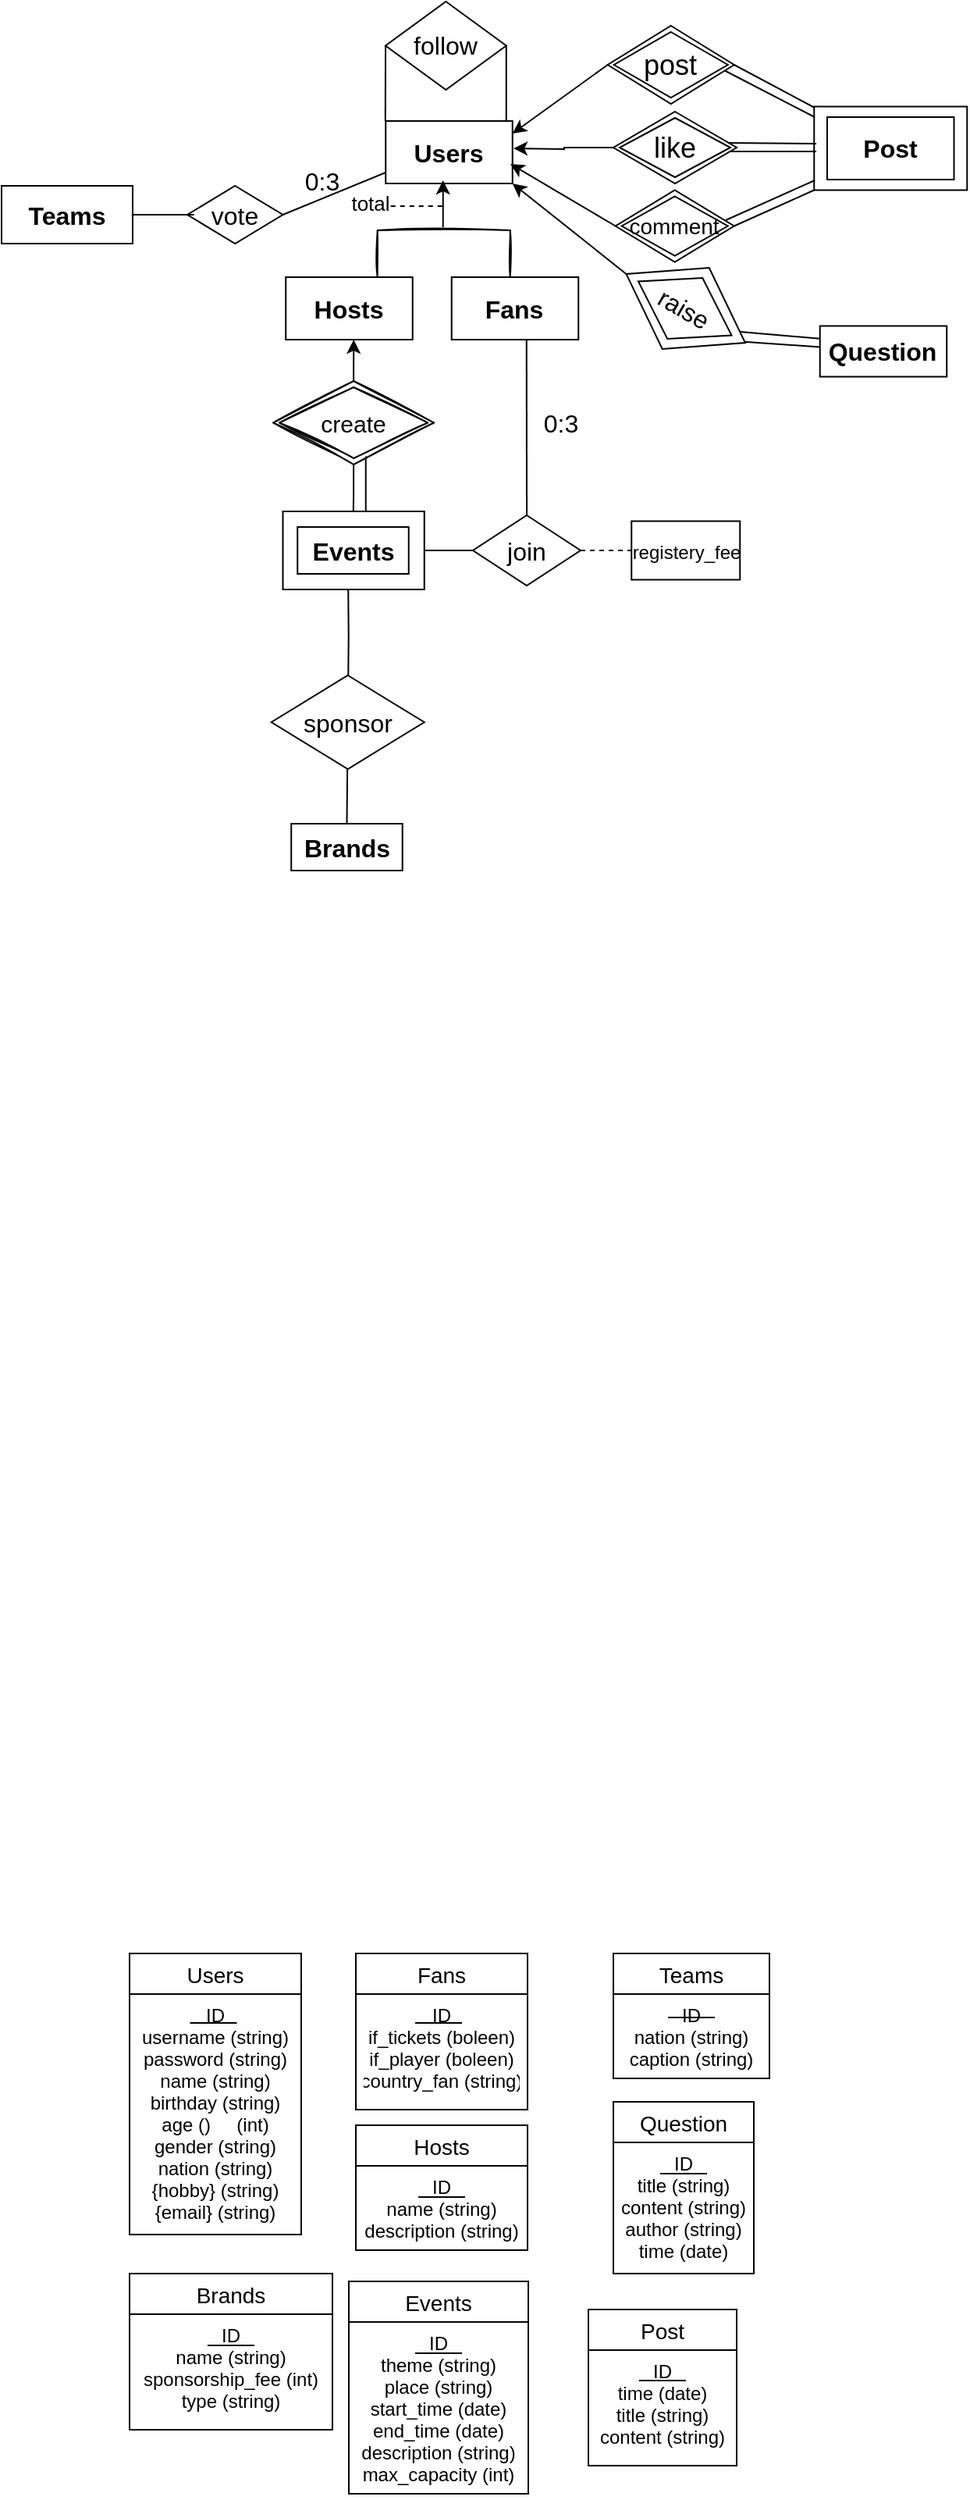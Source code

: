 <mxfile version="20.3.6" type="github">
  <diagram id="R2lEEEUBdFMjLlhIrx00" name="Page-1">
    <mxGraphModel dx="2886" dy="1657" grid="0" gridSize="10" guides="1" tooltips="1" connect="1" arrows="1" fold="1" page="1" pageScale="1" pageWidth="850" pageHeight="1100" math="0" shadow="0" extFonts="Permanent Marker^https://fonts.googleapis.com/css?family=Permanent+Marker">
      <root>
        <mxCell id="0" />
        <mxCell id="1" parent="0" />
        <mxCell id="TgfO3DaoS5tFxl0CVbs7-1" value="" style="rounded=0;whiteSpace=wrap;html=1;" vertex="1" parent="1">
          <mxGeometry x="-1091.37" y="-1022.75" width="98" height="53.5" as="geometry" />
        </mxCell>
        <mxCell id="2HxDNWxX9x-t6P_iHvOr-3" style="edgeStyle=orthogonalEdgeStyle;rounded=0;orthogonalLoop=1;jettySize=auto;html=1;" parent="1" source="sm-JpirICVqM3WR0F_5m-94" target="sm-JpirICVqM3WR0F_5m-95" edge="1">
          <mxGeometry relative="1" as="geometry" />
        </mxCell>
        <mxCell id="sm-JpirICVqM3WR0F_5m-149" value="" style="endArrow=none;html=1;rounded=0;fontSize=16;exitX=0.934;exitY=0.536;exitDx=0;exitDy=0;exitPerimeter=0;" parent="1" source="sm-JpirICVqM3WR0F_5m-153" target="sm-JpirICVqM3WR0F_5m-120" edge="1">
          <mxGeometry width="50" height="50" relative="1" as="geometry">
            <mxPoint x="-1114.38" y="-848.5" as="sourcePoint" />
            <mxPoint x="-1019.88" y="-847.25" as="targetPoint" />
          </mxGeometry>
        </mxCell>
        <mxCell id="sm-JpirICVqM3WR0F_5m-163" value="" style="endArrow=none;html=1;rounded=0;fontSize=16;entryX=0;entryY=0.75;entryDx=0;entryDy=0;exitX=0.5;exitY=0;exitDx=0;exitDy=0;" parent="1" source="sm-JpirICVqM3WR0F_5m-106" edge="1">
          <mxGeometry width="50" height="50" relative="1" as="geometry">
            <mxPoint x="-1431.13" y="-681" as="sourcePoint" />
            <mxPoint x="-1389.87" y="-713.5" as="targetPoint" />
            <Array as="points">
              <mxPoint x="-1389.63" y="-683.5" />
            </Array>
          </mxGeometry>
        </mxCell>
        <mxCell id="sm-JpirICVqM3WR0F_5m-157" value="" style="endArrow=none;html=1;rounded=0;fontSize=16;entryX=0.5;entryY=0;entryDx=0;entryDy=0;" parent="1" target="sm-JpirICVqM3WR0F_5m-97" edge="1">
          <mxGeometry width="50" height="50" relative="1" as="geometry">
            <mxPoint x="-1275.63" y="-875.5" as="sourcePoint" />
            <mxPoint x="-1278.133" y="-793.5" as="targetPoint" />
          </mxGeometry>
        </mxCell>
        <mxCell id="sm-JpirICVqM3WR0F_5m-156" value="" style="endArrow=none;html=1;rounded=0;fontSize=16;" parent="1" source="sm-JpirICVqM3WR0F_5m-95" edge="1">
          <mxGeometry width="50" height="50" relative="1" as="geometry">
            <mxPoint x="-1342.13" y="-743.5" as="sourcePoint" />
            <mxPoint x="-1288.63" y="-738.5" as="targetPoint" />
          </mxGeometry>
        </mxCell>
        <mxCell id="sm-JpirICVqM3WR0F_5m-155" value="" style="endArrow=none;html=1;rounded=0;fontSize=16;entryX=0.614;entryY=1.083;entryDx=0;entryDy=0;entryPerimeter=0;" parent="1" target="sm-JpirICVqM3WR0F_5m-95" edge="1">
          <mxGeometry width="50" height="50" relative="1" as="geometry">
            <mxPoint x="-1378.63" y="-803.5" as="sourcePoint" />
            <mxPoint x="-1297.88" y="-843.5" as="targetPoint" />
          </mxGeometry>
        </mxCell>
        <mxCell id="sm-JpirICVqM3WR0F_5m-152" value="" style="endArrow=classic;html=1;rounded=0;fontSize=16;exitX=0;exitY=0.5;exitDx=0;exitDy=0;entryX=1;entryY=1;entryDx=0;entryDy=0;" parent="1" source="sm-JpirICVqM3WR0F_5m-153" target="sm-JpirICVqM3WR0F_5m-85" edge="1">
          <mxGeometry width="50" height="50" relative="1" as="geometry">
            <mxPoint x="-1168.63" y="-880.5" as="sourcePoint" />
            <mxPoint x="-1288.63" y="-973.5" as="targetPoint" />
          </mxGeometry>
        </mxCell>
        <mxCell id="sm-JpirICVqM3WR0F_5m-153" value="" style="shape=rhombus;perimeter=rhombusPerimeter;whiteSpace=wrap;html=1;align=center;fontSize=16;rotation=30;" parent="1" vertex="1">
          <mxGeometry x="-1217.63" y="-923.5" width="88" height="60" as="geometry" />
        </mxCell>
        <mxCell id="sm-JpirICVqM3WR0F_5m-147" value="" style="endArrow=none;html=1;rounded=0;fontSize=16;exitX=1;exitY=0.5;exitDx=0;exitDy=0;entryX=0;entryY=1;entryDx=0;entryDy=0;" parent="1" source="TgfO3DaoS5tFxl0CVbs7-4" target="TgfO3DaoS5tFxl0CVbs7-1" edge="1">
          <mxGeometry width="50" height="50" relative="1" as="geometry">
            <mxPoint x="-1141.13" y="-949.5" as="sourcePoint" />
            <mxPoint x="-1095" y="-971" as="targetPoint" />
          </mxGeometry>
        </mxCell>
        <mxCell id="sm-JpirICVqM3WR0F_5m-139" value="" style="endArrow=none;html=1;rounded=0;fontSize=16;exitX=1;exitY=0.5;exitDx=0;exitDy=0;" parent="1" source="TgfO3DaoS5tFxl0CVbs7-2" edge="1">
          <mxGeometry width="50" height="50" relative="1" as="geometry">
            <mxPoint x="-1182.63" y="-1073.5" as="sourcePoint" />
            <mxPoint x="-1091" y="-1022" as="targetPoint" />
          </mxGeometry>
        </mxCell>
        <mxCell id="sm-JpirICVqM3WR0F_5m-140" value="" style="endArrow=none;html=1;rounded=0;fontSize=16;" parent="1" edge="1">
          <mxGeometry width="50" height="50" relative="1" as="geometry">
            <mxPoint x="-1151" y="-1047" as="sourcePoint" />
            <mxPoint x="-1091" y="-1016" as="targetPoint" />
          </mxGeometry>
        </mxCell>
        <mxCell id="sm-JpirICVqM3WR0F_5m-127" value="" style="endArrow=none;html=1;rounded=0;exitX=1;exitY=0.5;exitDx=0;exitDy=0;" parent="1" source="sm-JpirICVqM3WR0F_5m-115" edge="1">
          <mxGeometry relative="1" as="geometry">
            <mxPoint x="-1384.63" y="-1055.5" as="sourcePoint" />
            <mxPoint x="-1288.63" y="-1013.5" as="targetPoint" />
            <Array as="points" />
          </mxGeometry>
        </mxCell>
        <mxCell id="sm-JpirICVqM3WR0F_5m-123" value="" style="endArrow=none;html=1;rounded=0;fontSize=16;exitX=1;exitY=0.5;exitDx=0;exitDy=0;" parent="1" source="sm-JpirICVqM3WR0F_5m-110" edge="1">
          <mxGeometry width="50" height="50" relative="1" as="geometry">
            <mxPoint x="-1448.63" y="-953.5" as="sourcePoint" />
            <mxPoint x="-1358.63" y="-983.5" as="targetPoint" />
          </mxGeometry>
        </mxCell>
        <mxCell id="sm-JpirICVqM3WR0F_5m-96" value="" style="rounded=0;whiteSpace=wrap;html=1;" parent="1" vertex="1">
          <mxGeometry x="-1431.75" y="-763.5" width="90.62" height="50" as="geometry" />
        </mxCell>
        <mxCell id="sm-JpirICVqM3WR0F_5m-69" value="" style="resizable=0;html=1;align=right;verticalAlign=bottom;rounded=0;glass=0;sketch=1;fontSize=17;" parent="1" connectable="0" vertex="1">
          <mxGeometry x="-1380.63" y="-960.496" as="geometry" />
        </mxCell>
        <mxCell id="sm-JpirICVqM3WR0F_5m-84" value="" style="endArrow=none;html=1;rounded=0;entryX=0.917;entryY=0;entryDx=0;entryDy=0;entryPerimeter=0;exitX=0;exitY=0.5;exitDx=0;exitDy=0;" parent="1" source="sm-JpirICVqM3WR0F_5m-115" edge="1">
          <mxGeometry relative="1" as="geometry">
            <mxPoint x="-1366.13" y="-1073" as="sourcePoint" />
            <mxPoint x="-1366.1" y="-1013.5" as="targetPoint" />
          </mxGeometry>
        </mxCell>
        <mxCell id="sm-JpirICVqM3WR0F_5m-85" value="&lt;font style=&quot;font-size: 16px;&quot;&gt;&lt;b&gt;Users&lt;/b&gt;&lt;/font&gt;" style="rounded=0;whiteSpace=wrap;html=1;" parent="1" vertex="1">
          <mxGeometry x="-1365.88" y="-1013.5" width="81.25" height="40" as="geometry" />
        </mxCell>
        <mxCell id="sm-JpirICVqM3WR0F_5m-88" value="" style="shape=partialRectangle;whiteSpace=wrap;html=1;bottom=1;right=1;left=1;top=0;fillColor=none;routingCenterX=-0.5;rounded=0;glass=0;sketch=1;fontSize=12;rotation=-180;" parent="1" vertex="1">
          <mxGeometry x="-1371.13" y="-943.5" width="85" height="30" as="geometry" />
        </mxCell>
        <mxCell id="sm-JpirICVqM3WR0F_5m-91" value="" style="endArrow=classic;html=1;rounded=0;fontSize=16;" parent="1" edge="1">
          <mxGeometry width="50" height="50" relative="1" as="geometry">
            <mxPoint x="-1329.13" y="-945.5" as="sourcePoint" />
            <mxPoint x="-1329.13" y="-975.5" as="targetPoint" />
          </mxGeometry>
        </mxCell>
        <mxCell id="sm-JpirICVqM3WR0F_5m-92" value="&lt;font style=&quot;font-size: 16px;&quot;&gt;&lt;b&gt;Hosts&lt;/b&gt;&lt;/font&gt;" style="rounded=0;whiteSpace=wrap;html=1;" parent="1" vertex="1">
          <mxGeometry x="-1429.88" y="-913.5" width="81.25" height="40" as="geometry" />
        </mxCell>
        <mxCell id="sm-JpirICVqM3WR0F_5m-93" value="&lt;font style=&quot;font-size: 16px;&quot;&gt;&lt;b&gt;Fans&lt;/b&gt;&lt;/font&gt;" style="rounded=0;whiteSpace=wrap;html=1;" parent="1" vertex="1">
          <mxGeometry x="-1323.63" y="-913.5" width="81.25" height="40" as="geometry" />
        </mxCell>
        <mxCell id="2HxDNWxX9x-t6P_iHvOr-2" style="edgeStyle=orthogonalEdgeStyle;rounded=0;orthogonalLoop=1;jettySize=auto;html=1;exitX=0.5;exitY=0;exitDx=0;exitDy=0;" parent="1" source="sm-JpirICVqM3WR0F_5m-94" edge="1">
          <mxGeometry relative="1" as="geometry">
            <mxPoint x="-1386.63" y="-873.5" as="targetPoint" />
            <Array as="points">
              <mxPoint x="-1386.63" y="-873.5" />
            </Array>
          </mxGeometry>
        </mxCell>
        <mxCell id="sm-JpirICVqM3WR0F_5m-94" value="create" style="shape=rhombus;double=1;perimeter=rhombusPerimeter;whiteSpace=wrap;html=1;align=center;rounded=0;glass=0;sketch=1;fontSize=15;" parent="1" vertex="1">
          <mxGeometry x="-1438" y="-847" width="103.12" height="53.5" as="geometry" />
        </mxCell>
        <mxCell id="sm-JpirICVqM3WR0F_5m-95" value="&lt;font style=&quot;font-size: 16px;&quot;&gt;&lt;b&gt;Events&lt;/b&gt;&lt;/font&gt;" style="rounded=0;whiteSpace=wrap;html=1;" parent="1" vertex="1">
          <mxGeometry x="-1422.38" y="-753.5" width="71.25" height="30" as="geometry" />
        </mxCell>
        <mxCell id="sm-JpirICVqM3WR0F_5m-97" value="join" style="shape=rhombus;perimeter=rhombusPerimeter;whiteSpace=wrap;html=1;align=center;fontSize=16;" parent="1" vertex="1">
          <mxGeometry x="-1310" y="-761" width="69" height="45" as="geometry" />
        </mxCell>
        <mxCell id="sm-JpirICVqM3WR0F_5m-105" value="sponsor" style="shape=rhombus;perimeter=rhombusPerimeter;whiteSpace=wrap;html=1;align=center;fontSize=16;" parent="1" vertex="1">
          <mxGeometry x="-1439.13" y="-658.5" width="98" height="60" as="geometry" />
        </mxCell>
        <mxCell id="sm-JpirICVqM3WR0F_5m-106" value="&lt;span style=&quot;font-size: 16px;&quot;&gt;&lt;b&gt;Brands&lt;/b&gt;&lt;/span&gt;" style="rounded=0;whiteSpace=wrap;html=1;" parent="1" vertex="1">
          <mxGeometry x="-1426.38" y="-563.5" width="71.25" height="30" as="geometry" />
        </mxCell>
        <mxCell id="sm-JpirICVqM3WR0F_5m-107" value="0:3" style="text;html=1;align=center;verticalAlign=middle;resizable=0;points=[];autosize=1;strokeColor=none;fillColor=none;fontSize=16;" parent="1" vertex="1">
          <mxGeometry x="-1278.63" y="-835.25" width="50" height="30" as="geometry" />
        </mxCell>
        <mxCell id="sm-JpirICVqM3WR0F_5m-110" value="vote" style="shape=rhombus;perimeter=rhombusPerimeter;whiteSpace=wrap;html=1;align=center;fontSize=16;" parent="1" vertex="1">
          <mxGeometry x="-1493" y="-972" width="61.25" height="37" as="geometry" />
        </mxCell>
        <mxCell id="sm-JpirICVqM3WR0F_5m-113" value="&lt;font size=&quot;1&quot; style=&quot;&quot;&gt;&lt;b style=&quot;font-size: 16px;&quot;&gt;Teams&lt;/b&gt;&lt;/font&gt;" style="rounded=0;whiteSpace=wrap;html=1;" parent="1" vertex="1">
          <mxGeometry x="-1612" y="-972" width="84" height="37" as="geometry" />
        </mxCell>
        <mxCell id="sm-JpirICVqM3WR0F_5m-114" value="&lt;font style=&quot;font-size: 16px;&quot;&gt;&lt;b&gt;Post&lt;/b&gt;&lt;/font&gt;" style="rounded=0;whiteSpace=wrap;html=1;" parent="1" vertex="1">
          <mxGeometry x="-1083" y="-1016" width="81.25" height="40" as="geometry" />
        </mxCell>
        <mxCell id="sm-JpirICVqM3WR0F_5m-115" value="follow" style="shape=rhombus;perimeter=rhombusPerimeter;whiteSpace=wrap;html=1;align=center;fontSize=16;" parent="1" vertex="1">
          <mxGeometry x="-1365.97" y="-1090" width="77.34" height="56.5" as="geometry" />
        </mxCell>
        <mxCell id="sm-JpirICVqM3WR0F_5m-116" value="post" style="shape=rhombus;perimeter=rhombusPerimeter;whiteSpace=wrap;html=1;align=center;fontSize=16;" parent="1" vertex="1">
          <mxGeometry x="-1217.63" y="-1072" width="69" height="45" as="geometry" />
        </mxCell>
        <mxCell id="sm-JpirICVqM3WR0F_5m-119" value="raise" style="shape=rhombus;perimeter=rhombusPerimeter;whiteSpace=wrap;html=1;align=center;fontSize=16;rotation=30;" parent="1" vertex="1">
          <mxGeometry x="-1208.63" y="-916" width="69" height="45" as="geometry" />
        </mxCell>
        <mxCell id="sm-JpirICVqM3WR0F_5m-122" value="0:3" style="text;html=1;align=center;verticalAlign=middle;resizable=0;points=[];autosize=1;strokeColor=none;fillColor=none;fontSize=16;" parent="1" vertex="1">
          <mxGeometry x="-1431.75" y="-990.5" width="50" height="30" as="geometry" />
        </mxCell>
        <mxCell id="sm-JpirICVqM3WR0F_5m-131" value="" style="endArrow=none;html=1;rounded=0;fontSize=16;" parent="1" edge="1">
          <mxGeometry width="50" height="50" relative="1" as="geometry">
            <mxPoint x="-1488.63" y="-953.5" as="sourcePoint" />
            <mxPoint x="-1528.63" y="-953.5" as="targetPoint" />
          </mxGeometry>
        </mxCell>
        <mxCell id="sm-JpirICVqM3WR0F_5m-136" value="" style="endArrow=none;dashed=1;html=1;rounded=0;fontSize=16;" parent="1" edge="1">
          <mxGeometry width="50" height="50" relative="1" as="geometry">
            <mxPoint x="-1362.63" y="-959" as="sourcePoint" />
            <mxPoint x="-1327.63" y="-959" as="targetPoint" />
          </mxGeometry>
        </mxCell>
        <mxCell id="sm-JpirICVqM3WR0F_5m-137" value="&lt;font style=&quot;font-size: 13px;&quot;&gt;total&lt;/font&gt;" style="text;html=1;align=center;verticalAlign=middle;resizable=0;points=[];autosize=1;strokeColor=none;fillColor=none;fontSize=16;" parent="1" vertex="1">
          <mxGeometry x="-1401.13" y="-977" width="50" height="30" as="geometry" />
        </mxCell>
        <mxCell id="sm-JpirICVqM3WR0F_5m-138" value="" style="endArrow=classic;html=1;rounded=0;fontSize=16;exitX=0;exitY=0.5;exitDx=0;exitDy=0;" parent="1" source="TgfO3DaoS5tFxl0CVbs7-2" edge="1">
          <mxGeometry width="50" height="50" relative="1" as="geometry">
            <mxPoint x="-1284.63" y="-975.5" as="sourcePoint" />
            <mxPoint x="-1284.63" y="-1005.5" as="targetPoint" />
          </mxGeometry>
        </mxCell>
        <mxCell id="sm-JpirICVqM3WR0F_5m-142" value="" style="endArrow=none;html=1;rounded=0;fontSize=16;exitX=0.908;exitY=0.435;exitDx=0;exitDy=0;exitPerimeter=0;" parent="1" source="TgfO3DaoS5tFxl0CVbs7-3" edge="1">
          <mxGeometry width="50" height="50" relative="1" as="geometry">
            <mxPoint x="-1141.13" y="-996" as="sourcePoint" />
            <mxPoint x="-1090" y="-999" as="targetPoint" />
          </mxGeometry>
        </mxCell>
        <mxCell id="sm-JpirICVqM3WR0F_5m-120" value="&lt;span style=&quot;font-size: 16px;&quot;&gt;&lt;b&gt;Question&lt;/b&gt;&lt;/span&gt;" style="rounded=0;whiteSpace=wrap;html=1;" parent="1" vertex="1">
          <mxGeometry x="-1087.63" y="-882.25" width="81.25" height="32.5" as="geometry" />
        </mxCell>
        <mxCell id="sm-JpirICVqM3WR0F_5m-214" value="" style="endArrow=none;html=1;rounded=0;fontSize=16;entryX=0;entryY=0.25;entryDx=0;entryDy=0;exitX=0.93;exitY=0.425;exitDx=0;exitDy=0;exitPerimeter=0;" parent="1" source="sm-JpirICVqM3WR0F_5m-153" target="sm-JpirICVqM3WR0F_5m-120" edge="1">
          <mxGeometry width="50" height="50" relative="1" as="geometry">
            <mxPoint x="-1103.13" y="-853.5" as="sourcePoint" />
            <mxPoint x="-1008.63" y="-852.25" as="targetPoint" />
          </mxGeometry>
        </mxCell>
        <mxCell id="sm-JpirICVqM3WR0F_5m-217" value="Users" style="swimlane;fontStyle=0;childLayout=stackLayout;horizontal=1;startSize=26;horizontalStack=0;resizeParent=1;resizeParentMax=0;resizeLast=0;collapsible=1;marginBottom=0;align=center;fontSize=14;" parent="1" vertex="1">
          <mxGeometry x="-1530" y="160" width="110" height="180" as="geometry" />
        </mxCell>
        <mxCell id="2HxDNWxX9x-t6P_iHvOr-8" value="" style="endArrow=none;html=1;rounded=0;" parent="sm-JpirICVqM3WR0F_5m-217" edge="1">
          <mxGeometry width="50" height="50" relative="1" as="geometry">
            <mxPoint x="38.75" y="44.55" as="sourcePoint" />
            <mxPoint x="68.75" y="44.55" as="targetPoint" />
          </mxGeometry>
        </mxCell>
        <mxCell id="sm-JpirICVqM3WR0F_5m-220" value="ID&#xa;username (string)&#xa;password (string)&#xa;name (string)&#xa;birthday (string)&#xa;age ()     (int)&#xa;gender (string)&#xa;nation (string)&#xa;{hobby} (string)&#xa;{email} (string)&#xa;&#xa;&#xa;&#xa;&#xa;&#xa;" style="text;strokeColor=none;fillColor=none;spacingLeft=4;spacingRight=4;overflow=hidden;rotatable=0;points=[[0,0.5],[1,0.5]];portConstraint=eastwest;fontSize=12;align=center;" parent="sm-JpirICVqM3WR0F_5m-217" vertex="1">
          <mxGeometry y="26" width="110" height="154" as="geometry" />
        </mxCell>
        <mxCell id="sm-JpirICVqM3WR0F_5m-221" value="Fans" style="swimlane;fontStyle=0;childLayout=stackLayout;horizontal=1;startSize=26;horizontalStack=0;resizeParent=1;resizeParentMax=0;resizeLast=0;collapsible=1;marginBottom=0;align=center;fontSize=14;" parent="1" vertex="1">
          <mxGeometry x="-1385" y="160" width="110" height="100" as="geometry" />
        </mxCell>
        <mxCell id="2HxDNWxX9x-t6P_iHvOr-9" value="" style="endArrow=none;html=1;rounded=0;" parent="sm-JpirICVqM3WR0F_5m-221" edge="1">
          <mxGeometry width="50" height="50" relative="1" as="geometry">
            <mxPoint x="38" y="44.55" as="sourcePoint" />
            <mxPoint x="68" y="44.55" as="targetPoint" />
          </mxGeometry>
        </mxCell>
        <mxCell id="sm-JpirICVqM3WR0F_5m-222" value="ID&#xa;if_tickets (boleen)&#xa;if_player (boleen)&#xa;country_fan (string)&#xa;&#xa;" style="text;strokeColor=none;fillColor=none;spacingLeft=4;spacingRight=4;overflow=hidden;rotatable=0;points=[[0,0.5],[1,0.5]];portConstraint=eastwest;fontSize=12;align=center;" parent="sm-JpirICVqM3WR0F_5m-221" vertex="1">
          <mxGeometry y="26" width="110" height="74" as="geometry" />
        </mxCell>
        <mxCell id="sm-JpirICVqM3WR0F_5m-223" value="Hosts" style="swimlane;fontStyle=0;childLayout=stackLayout;horizontal=1;startSize=26;horizontalStack=0;resizeParent=1;resizeParentMax=0;resizeLast=0;collapsible=1;marginBottom=0;align=center;fontSize=14;" parent="1" vertex="1">
          <mxGeometry x="-1385" y="270" width="110" height="80" as="geometry" />
        </mxCell>
        <mxCell id="2HxDNWxX9x-t6P_iHvOr-11" value="" style="endArrow=none;html=1;rounded=0;" parent="sm-JpirICVqM3WR0F_5m-223" edge="1">
          <mxGeometry width="50" height="50" relative="1" as="geometry">
            <mxPoint x="40" y="46" as="sourcePoint" />
            <mxPoint x="70" y="46" as="targetPoint" />
          </mxGeometry>
        </mxCell>
        <mxCell id="sm-JpirICVqM3WR0F_5m-256" value="ID&#xa;name (string)&#xa;description (string)&#xa; &#xa;" style="text;strokeColor=none;fillColor=none;spacingLeft=4;spacingRight=4;overflow=hidden;rotatable=0;points=[[0,0.5],[1,0.5]];portConstraint=eastwest;fontSize=12;align=center;" parent="sm-JpirICVqM3WR0F_5m-223" vertex="1">
          <mxGeometry y="26" width="110" height="54" as="geometry" />
        </mxCell>
        <mxCell id="sm-JpirICVqM3WR0F_5m-225" value="Events" style="swimlane;fontStyle=0;childLayout=stackLayout;horizontal=1;startSize=26;horizontalStack=0;resizeParent=1;resizeParentMax=0;resizeLast=0;collapsible=1;marginBottom=0;align=center;fontSize=14;" parent="1" vertex="1">
          <mxGeometry x="-1389.5" y="370" width="115" height="136" as="geometry" />
        </mxCell>
        <mxCell id="2HxDNWxX9x-t6P_iHvOr-14" value="" style="endArrow=none;html=1;rounded=0;" parent="sm-JpirICVqM3WR0F_5m-225" edge="1">
          <mxGeometry width="50" height="50" relative="1" as="geometry">
            <mxPoint x="42.5" y="46" as="sourcePoint" />
            <mxPoint x="72.5" y="46" as="targetPoint" />
          </mxGeometry>
        </mxCell>
        <mxCell id="sm-JpirICVqM3WR0F_5m-226" value="ID&#xa;theme (string)&#xa;place (string)&#xa;start_time (date)&#xa;end_time (date)&#xa;description (string)&#xa;max_capacity (int)&#xa;&#xa;" style="text;strokeColor=none;fillColor=none;spacingLeft=4;spacingRight=4;overflow=hidden;rotatable=0;points=[[0,0.5],[1,0.5]];portConstraint=eastwest;fontSize=12;align=center;" parent="sm-JpirICVqM3WR0F_5m-225" vertex="1">
          <mxGeometry y="26" width="115" height="110" as="geometry" />
        </mxCell>
        <mxCell id="sm-JpirICVqM3WR0F_5m-227" value="Brands" style="swimlane;fontStyle=0;childLayout=stackLayout;horizontal=1;startSize=26;horizontalStack=0;resizeParent=1;resizeParentMax=0;resizeLast=0;collapsible=1;marginBottom=0;align=center;fontSize=14;" parent="1" vertex="1">
          <mxGeometry x="-1530" y="365" width="130" height="100" as="geometry" />
        </mxCell>
        <mxCell id="2HxDNWxX9x-t6P_iHvOr-13" value="" style="endArrow=none;html=1;rounded=0;" parent="sm-JpirICVqM3WR0F_5m-227" edge="1">
          <mxGeometry width="50" height="50" relative="1" as="geometry">
            <mxPoint x="50" y="46" as="sourcePoint" />
            <mxPoint x="80" y="46" as="targetPoint" />
          </mxGeometry>
        </mxCell>
        <mxCell id="sm-JpirICVqM3WR0F_5m-228" value="ID&#xa;name (string)&#xa;sponsorship_fee (int)&#xa;type (string)&#xa;&#xa;" style="text;strokeColor=none;fillColor=none;spacingLeft=4;spacingRight=4;overflow=hidden;rotatable=0;points=[[0,0.5],[1,0.5]];portConstraint=eastwest;fontSize=12;align=center;" parent="sm-JpirICVqM3WR0F_5m-227" vertex="1">
          <mxGeometry y="26" width="130" height="74" as="geometry" />
        </mxCell>
        <mxCell id="sm-JpirICVqM3WR0F_5m-233" value="Post" style="swimlane;fontStyle=0;childLayout=stackLayout;horizontal=1;startSize=26;horizontalStack=0;resizeParent=1;resizeParentMax=0;resizeLast=0;collapsible=1;marginBottom=0;align=center;fontSize=14;" parent="1" vertex="1">
          <mxGeometry x="-1236" y="388" width="95" height="100" as="geometry" />
        </mxCell>
        <mxCell id="2HxDNWxX9x-t6P_iHvOr-15" value="" style="endArrow=none;html=1;rounded=0;" parent="sm-JpirICVqM3WR0F_5m-233" edge="1">
          <mxGeometry width="50" height="50" relative="1" as="geometry">
            <mxPoint x="32.5" y="45.55" as="sourcePoint" />
            <mxPoint x="62.5" y="45.55" as="targetPoint" />
          </mxGeometry>
        </mxCell>
        <mxCell id="sm-JpirICVqM3WR0F_5m-234" value="ID&#xa;time (date)&#xa;title (string)&#xa;content (string)&#xa;&#xa;" style="text;strokeColor=none;fillColor=none;spacingLeft=4;spacingRight=4;overflow=hidden;rotatable=0;points=[[0,0.5],[1,0.5]];portConstraint=eastwest;fontSize=12;align=center;" parent="sm-JpirICVqM3WR0F_5m-233" vertex="1">
          <mxGeometry y="26" width="95" height="74" as="geometry" />
        </mxCell>
        <mxCell id="sm-JpirICVqM3WR0F_5m-237" value="Teams" style="swimlane;fontStyle=0;childLayout=stackLayout;horizontal=1;startSize=26;horizontalStack=0;resizeParent=1;resizeParentMax=0;resizeLast=0;collapsible=1;marginBottom=0;align=center;fontSize=14;" parent="1" vertex="1">
          <mxGeometry x="-1220" y="160" width="100" height="80" as="geometry" />
        </mxCell>
        <mxCell id="2HxDNWxX9x-t6P_iHvOr-10" value="" style="endArrow=none;html=1;rounded=0;" parent="sm-JpirICVqM3WR0F_5m-237" edge="1">
          <mxGeometry width="50" height="50" relative="1" as="geometry">
            <mxPoint x="35" y="41" as="sourcePoint" />
            <mxPoint x="65" y="41" as="targetPoint" />
          </mxGeometry>
        </mxCell>
        <mxCell id="sm-JpirICVqM3WR0F_5m-238" value="ID&#xa;nation (string)&#xa;caption (string)&#xa;" style="text;strokeColor=none;fillColor=none;spacingLeft=4;spacingRight=4;overflow=hidden;rotatable=0;points=[[0,0.5],[1,0.5]];portConstraint=eastwest;fontSize=12;align=center;" parent="sm-JpirICVqM3WR0F_5m-237" vertex="1">
          <mxGeometry y="26" width="100" height="54" as="geometry" />
        </mxCell>
        <mxCell id="sm-JpirICVqM3WR0F_5m-241" value="Question" style="swimlane;fontStyle=0;childLayout=stackLayout;horizontal=1;startSize=26;horizontalStack=0;resizeParent=1;resizeParentMax=0;resizeLast=0;collapsible=1;marginBottom=0;align=center;fontSize=14;" parent="1" vertex="1">
          <mxGeometry x="-1220" y="255" width="90" height="110" as="geometry" />
        </mxCell>
        <mxCell id="2HxDNWxX9x-t6P_iHvOr-12" value="" style="endArrow=none;html=1;rounded=0;" parent="sm-JpirICVqM3WR0F_5m-241" edge="1">
          <mxGeometry width="50" height="50" relative="1" as="geometry">
            <mxPoint x="30" y="46" as="sourcePoint" />
            <mxPoint x="60" y="46" as="targetPoint" />
          </mxGeometry>
        </mxCell>
        <mxCell id="sm-JpirICVqM3WR0F_5m-242" value="ID&#xa;title (string)&#xa;content (string)&#xa;author (string)&#xa;time (date)" style="text;strokeColor=none;fillColor=none;spacingLeft=4;spacingRight=4;overflow=hidden;rotatable=0;points=[[0,0.5],[1,0.5]];portConstraint=eastwest;fontSize=12;align=center;" parent="sm-JpirICVqM3WR0F_5m-241" vertex="1">
          <mxGeometry y="26" width="90" height="84" as="geometry" />
        </mxCell>
        <mxCell id="sm-JpirICVqM3WR0F_5m-249" value="" style="endArrow=none;dashed=1;html=1;rounded=0;fontSize=13;exitX=1;exitY=0.5;exitDx=0;exitDy=0;" parent="1" source="sm-JpirICVqM3WR0F_5m-97" edge="1">
          <mxGeometry width="50" height="50" relative="1" as="geometry">
            <mxPoint x="-1198.63" y="-740.5" as="sourcePoint" />
            <mxPoint x="-1208.63" y="-738.5" as="targetPoint" />
          </mxGeometry>
        </mxCell>
        <mxCell id="sm-JpirICVqM3WR0F_5m-250" value="&lt;font style=&quot;font-size: 12px;&quot;&gt;registery_fee&lt;/font&gt;" style="rounded=0;whiteSpace=wrap;html=1;fontSize=13;" parent="1" vertex="1">
          <mxGeometry x="-1208.38" y="-757.25" width="69.5" height="37.5" as="geometry" />
        </mxCell>
        <mxCell id="TgfO3DaoS5tFxl0CVbs7-2" value="&lt;font style=&quot;font-size: 18px;&quot;&gt;post&lt;/font&gt;" style="shape=rhombus;double=1;perimeter=rhombusPerimeter;whiteSpace=wrap;html=1;align=center;" vertex="1" parent="1">
          <mxGeometry x="-1223.63" y="-1074.5" width="81" height="50" as="geometry" />
        </mxCell>
        <mxCell id="TgfO3DaoS5tFxl0CVbs7-7" value="" style="edgeStyle=orthogonalEdgeStyle;rounded=0;orthogonalLoop=1;jettySize=auto;html=1;fontSize=14;" edge="1" parent="1" source="TgfO3DaoS5tFxl0CVbs7-3">
          <mxGeometry relative="1" as="geometry">
            <mxPoint x="-1284" y="-996" as="targetPoint" />
          </mxGeometry>
        </mxCell>
        <mxCell id="TgfO3DaoS5tFxl0CVbs7-3" value="&lt;font style=&quot;font-size: 18px;&quot;&gt;like&lt;/font&gt;" style="shape=rhombus;double=1;perimeter=rhombusPerimeter;whiteSpace=wrap;html=1;align=center;" vertex="1" parent="1">
          <mxGeometry x="-1220" y="-1019.5" width="79" height="46" as="geometry" />
        </mxCell>
        <mxCell id="TgfO3DaoS5tFxl0CVbs7-4" value="&lt;font style=&quot;font-size: 14px;&quot;&gt;comment&lt;/font&gt;" style="shape=rhombus;double=1;perimeter=rhombusPerimeter;whiteSpace=wrap;html=1;align=center;" vertex="1" parent="1">
          <mxGeometry x="-1218.63" y="-969.25" width="76" height="46" as="geometry" />
        </mxCell>
        <mxCell id="TgfO3DaoS5tFxl0CVbs7-11" value="" style="endArrow=classic;html=1;rounded=0;fontSize=16;exitX=0;exitY=0.5;exitDx=0;exitDy=0;" edge="1" parent="1" source="TgfO3DaoS5tFxl0CVbs7-4">
          <mxGeometry width="50" height="50" relative="1" as="geometry">
            <mxPoint x="-1207.63" y="-1039.5" as="sourcePoint" />
            <mxPoint x="-1286" y="-986" as="targetPoint" />
          </mxGeometry>
        </mxCell>
        <mxCell id="TgfO3DaoS5tFxl0CVbs7-12" value="" style="endArrow=none;html=1;rounded=0;fontSize=16;exitX=0.908;exitY=0.435;exitDx=0;exitDy=0;exitPerimeter=0;" edge="1" parent="1">
          <mxGeometry width="50" height="50" relative="1" as="geometry">
            <mxPoint x="-1145.898" y="-994" as="sourcePoint" />
            <mxPoint x="-1090" y="-994" as="targetPoint" />
          </mxGeometry>
        </mxCell>
        <mxCell id="TgfO3DaoS5tFxl0CVbs7-13" value="" style="endArrow=none;html=1;rounded=0;fontSize=16;entryX=0.004;entryY=0.883;entryDx=0;entryDy=0;entryPerimeter=0;" edge="1" parent="1" target="TgfO3DaoS5tFxl0CVbs7-1">
          <mxGeometry width="50" height="50" relative="1" as="geometry">
            <mxPoint x="-1148" y="-950" as="sourcePoint" />
            <mxPoint x="-1081" y="-1006" as="targetPoint" />
          </mxGeometry>
        </mxCell>
      </root>
    </mxGraphModel>
  </diagram>
</mxfile>
